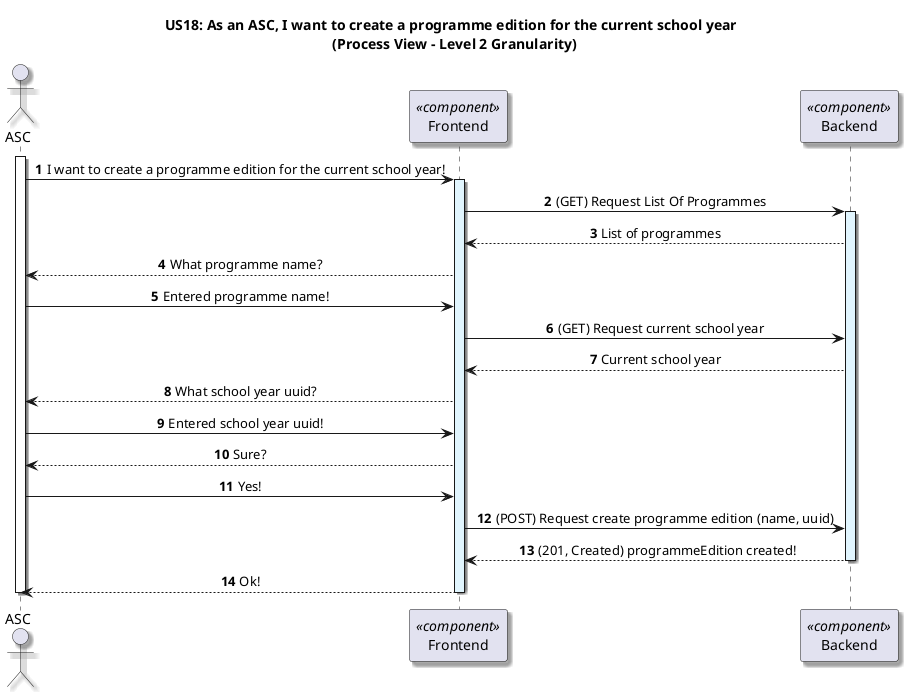 @startuml

title US18: As an ASC, I want to create a programme edition for the current school year \n (Process View - Level 2 Granularity)

skinparam componentStyle component
skinparam defaultTextAlignment center
skinparam shadowing true

autonumber

actor ASC as ASC

participant "Frontend" as frontend <<component>>
participant "Backend" as backend <<component>>

activate ASC
ASC -> frontend: I want to create a programme edition for the current school year!
activate frontend #E1F5FE

frontend -> backend: (GET) Request List Of Programmes
activate backend #E1F5FE
backend --> frontend: List of programmes


frontend --> ASC: What programme name?

ASC -> frontend: Entered programme name!


frontend -> backend: (GET) Request current school year
backend --> frontend: Current school year
frontend --> ASC: What school year uuid?

ASC -> frontend: Entered school year uuid!

frontend --> ASC: Sure?

ASC -> frontend: Yes!

frontend -> backend: (POST) Request create programme edition (name, uuid)

backend --> frontend: (201, Created) programmeEdition created!
deactivate backend

frontend --> ASC: Ok!
deactivate frontend
deactivate ASC

@enduml
